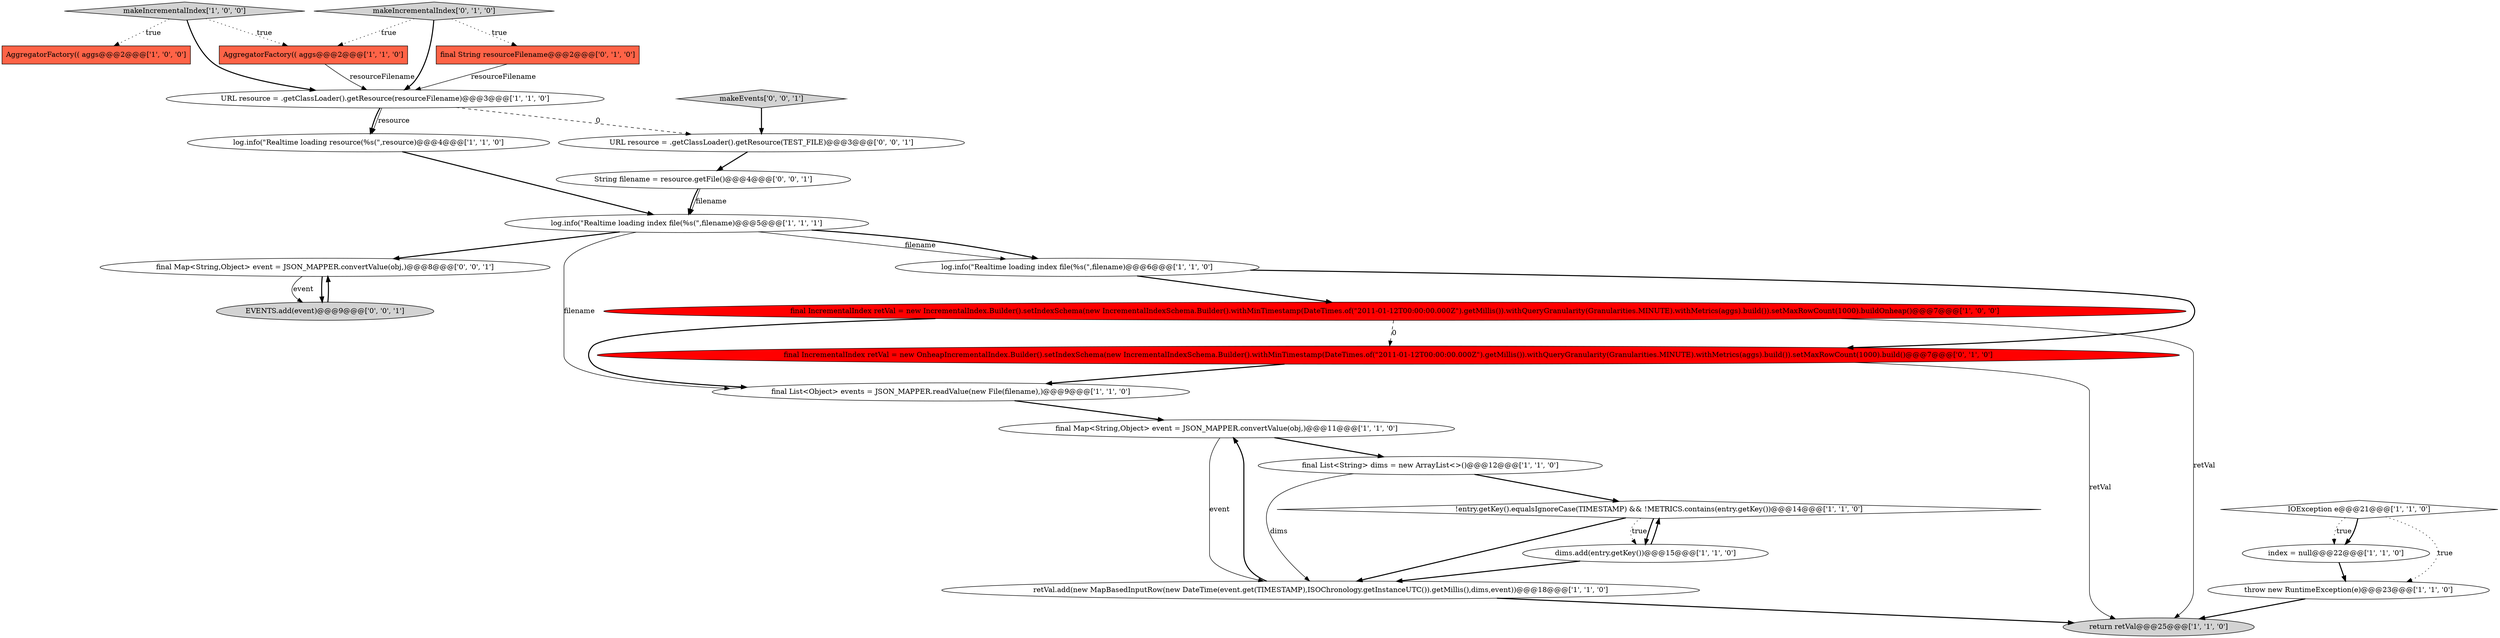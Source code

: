 digraph {
11 [style = filled, label = "AggregatorFactory(( aggs@@@2@@@['1', '0', '0']", fillcolor = tomato, shape = box image = "AAA0AAABBB1BBB"];
5 [style = filled, label = "final List<String> dims = new ArrayList<>()@@@12@@@['1', '1', '0']", fillcolor = white, shape = ellipse image = "AAA0AAABBB1BBB"];
20 [style = filled, label = "final IncrementalIndex retVal = new OnheapIncrementalIndex.Builder().setIndexSchema(new IncrementalIndexSchema.Builder().withMinTimestamp(DateTimes.of(\"2011-01-12T00:00:00.000Z\").getMillis()).withQueryGranularity(Granularities.MINUTE).withMetrics(aggs).build()).setMaxRowCount(1000).build()@@@7@@@['0', '1', '0']", fillcolor = red, shape = ellipse image = "AAA1AAABBB2BBB"];
12 [style = filled, label = "log.info(\"Realtime loading index file(%s(\",filename)@@@5@@@['1', '1', '1']", fillcolor = white, shape = ellipse image = "AAA0AAABBB1BBB"];
13 [style = filled, label = "!entry.getKey().equalsIgnoreCase(TIMESTAMP) && !METRICS.contains(entry.getKey())@@@14@@@['1', '1', '0']", fillcolor = white, shape = diamond image = "AAA0AAABBB1BBB"];
21 [style = filled, label = "final Map<String,Object> event = JSON_MAPPER.convertValue(obj,)@@@8@@@['0', '0', '1']", fillcolor = white, shape = ellipse image = "AAA0AAABBB3BBB"];
22 [style = filled, label = "EVENTS.add(event)@@@9@@@['0', '0', '1']", fillcolor = lightgray, shape = ellipse image = "AAA0AAABBB3BBB"];
9 [style = filled, label = "IOException e@@@21@@@['1', '1', '0']", fillcolor = white, shape = diamond image = "AAA0AAABBB1BBB"];
15 [style = filled, label = "log.info(\"Realtime loading resource(%s(\",resource)@@@4@@@['1', '1', '0']", fillcolor = white, shape = ellipse image = "AAA0AAABBB1BBB"];
3 [style = filled, label = "return retVal@@@25@@@['1', '1', '0']", fillcolor = lightgray, shape = ellipse image = "AAA0AAABBB1BBB"];
2 [style = filled, label = "log.info(\"Realtime loading index file(%s(\",filename)@@@6@@@['1', '1', '0']", fillcolor = white, shape = ellipse image = "AAA0AAABBB1BBB"];
16 [style = filled, label = "AggregatorFactory(( aggs@@@2@@@['1', '1', '0']", fillcolor = tomato, shape = box image = "AAA0AAABBB1BBB"];
8 [style = filled, label = "URL resource = .getClassLoader().getResource(resourceFilename)@@@3@@@['1', '1', '0']", fillcolor = white, shape = ellipse image = "AAA0AAABBB1BBB"];
25 [style = filled, label = "String filename = resource.getFile()@@@4@@@['0', '0', '1']", fillcolor = white, shape = ellipse image = "AAA0AAABBB3BBB"];
4 [style = filled, label = "final List<Object> events = JSON_MAPPER.readValue(new File(filename),)@@@9@@@['1', '1', '0']", fillcolor = white, shape = ellipse image = "AAA0AAABBB1BBB"];
14 [style = filled, label = "index = null@@@22@@@['1', '1', '0']", fillcolor = white, shape = ellipse image = "AAA0AAABBB1BBB"];
17 [style = filled, label = "makeIncrementalIndex['1', '0', '0']", fillcolor = lightgray, shape = diamond image = "AAA0AAABBB1BBB"];
10 [style = filled, label = "throw new RuntimeException(e)@@@23@@@['1', '1', '0']", fillcolor = white, shape = ellipse image = "AAA0AAABBB1BBB"];
7 [style = filled, label = "final IncrementalIndex retVal = new IncrementalIndex.Builder().setIndexSchema(new IncrementalIndexSchema.Builder().withMinTimestamp(DateTimes.of(\"2011-01-12T00:00:00.000Z\").getMillis()).withQueryGranularity(Granularities.MINUTE).withMetrics(aggs).build()).setMaxRowCount(1000).buildOnheap()@@@7@@@['1', '0', '0']", fillcolor = red, shape = ellipse image = "AAA1AAABBB1BBB"];
0 [style = filled, label = "final Map<String,Object> event = JSON_MAPPER.convertValue(obj,)@@@11@@@['1', '1', '0']", fillcolor = white, shape = ellipse image = "AAA0AAABBB1BBB"];
19 [style = filled, label = "makeIncrementalIndex['0', '1', '0']", fillcolor = lightgray, shape = diamond image = "AAA0AAABBB2BBB"];
23 [style = filled, label = "makeEvents['0', '0', '1']", fillcolor = lightgray, shape = diamond image = "AAA0AAABBB3BBB"];
6 [style = filled, label = "dims.add(entry.getKey())@@@15@@@['1', '1', '0']", fillcolor = white, shape = ellipse image = "AAA0AAABBB1BBB"];
18 [style = filled, label = "final String resourceFilename@@@2@@@['0', '1', '0']", fillcolor = tomato, shape = box image = "AAA0AAABBB2BBB"];
24 [style = filled, label = "URL resource = .getClassLoader().getResource(TEST_FILE)@@@3@@@['0', '0', '1']", fillcolor = white, shape = ellipse image = "AAA0AAABBB3BBB"];
1 [style = filled, label = "retVal.add(new MapBasedInputRow(new DateTime(event.get(TIMESTAMP),ISOChronology.getInstanceUTC()).getMillis(),dims,event))@@@18@@@['1', '1', '0']", fillcolor = white, shape = ellipse image = "AAA0AAABBB1BBB"];
13->6 [style = dotted, label="true"];
17->8 [style = bold, label=""];
2->20 [style = bold, label=""];
8->15 [style = solid, label="resource"];
12->2 [style = solid, label="filename"];
8->15 [style = bold, label=""];
12->21 [style = bold, label=""];
19->18 [style = dotted, label="true"];
1->3 [style = bold, label=""];
22->21 [style = bold, label=""];
14->10 [style = bold, label=""];
12->4 [style = solid, label="filename"];
10->3 [style = bold, label=""];
7->20 [style = dashed, label="0"];
1->0 [style = bold, label=""];
7->4 [style = bold, label=""];
8->24 [style = dashed, label="0"];
21->22 [style = solid, label="event"];
0->1 [style = solid, label="event"];
9->14 [style = dotted, label="true"];
13->1 [style = bold, label=""];
25->12 [style = solid, label="filename"];
19->8 [style = bold, label=""];
4->0 [style = bold, label=""];
20->3 [style = solid, label="retVal"];
20->4 [style = bold, label=""];
17->16 [style = dotted, label="true"];
6->1 [style = bold, label=""];
16->8 [style = solid, label="resourceFilename"];
12->2 [style = bold, label=""];
23->24 [style = bold, label=""];
25->12 [style = bold, label=""];
21->22 [style = bold, label=""];
18->8 [style = solid, label="resourceFilename"];
24->25 [style = bold, label=""];
5->13 [style = bold, label=""];
6->13 [style = bold, label=""];
19->16 [style = dotted, label="true"];
9->14 [style = bold, label=""];
15->12 [style = bold, label=""];
7->3 [style = solid, label="retVal"];
2->7 [style = bold, label=""];
13->6 [style = bold, label=""];
9->10 [style = dotted, label="true"];
5->1 [style = solid, label="dims"];
0->5 [style = bold, label=""];
17->11 [style = dotted, label="true"];
}
